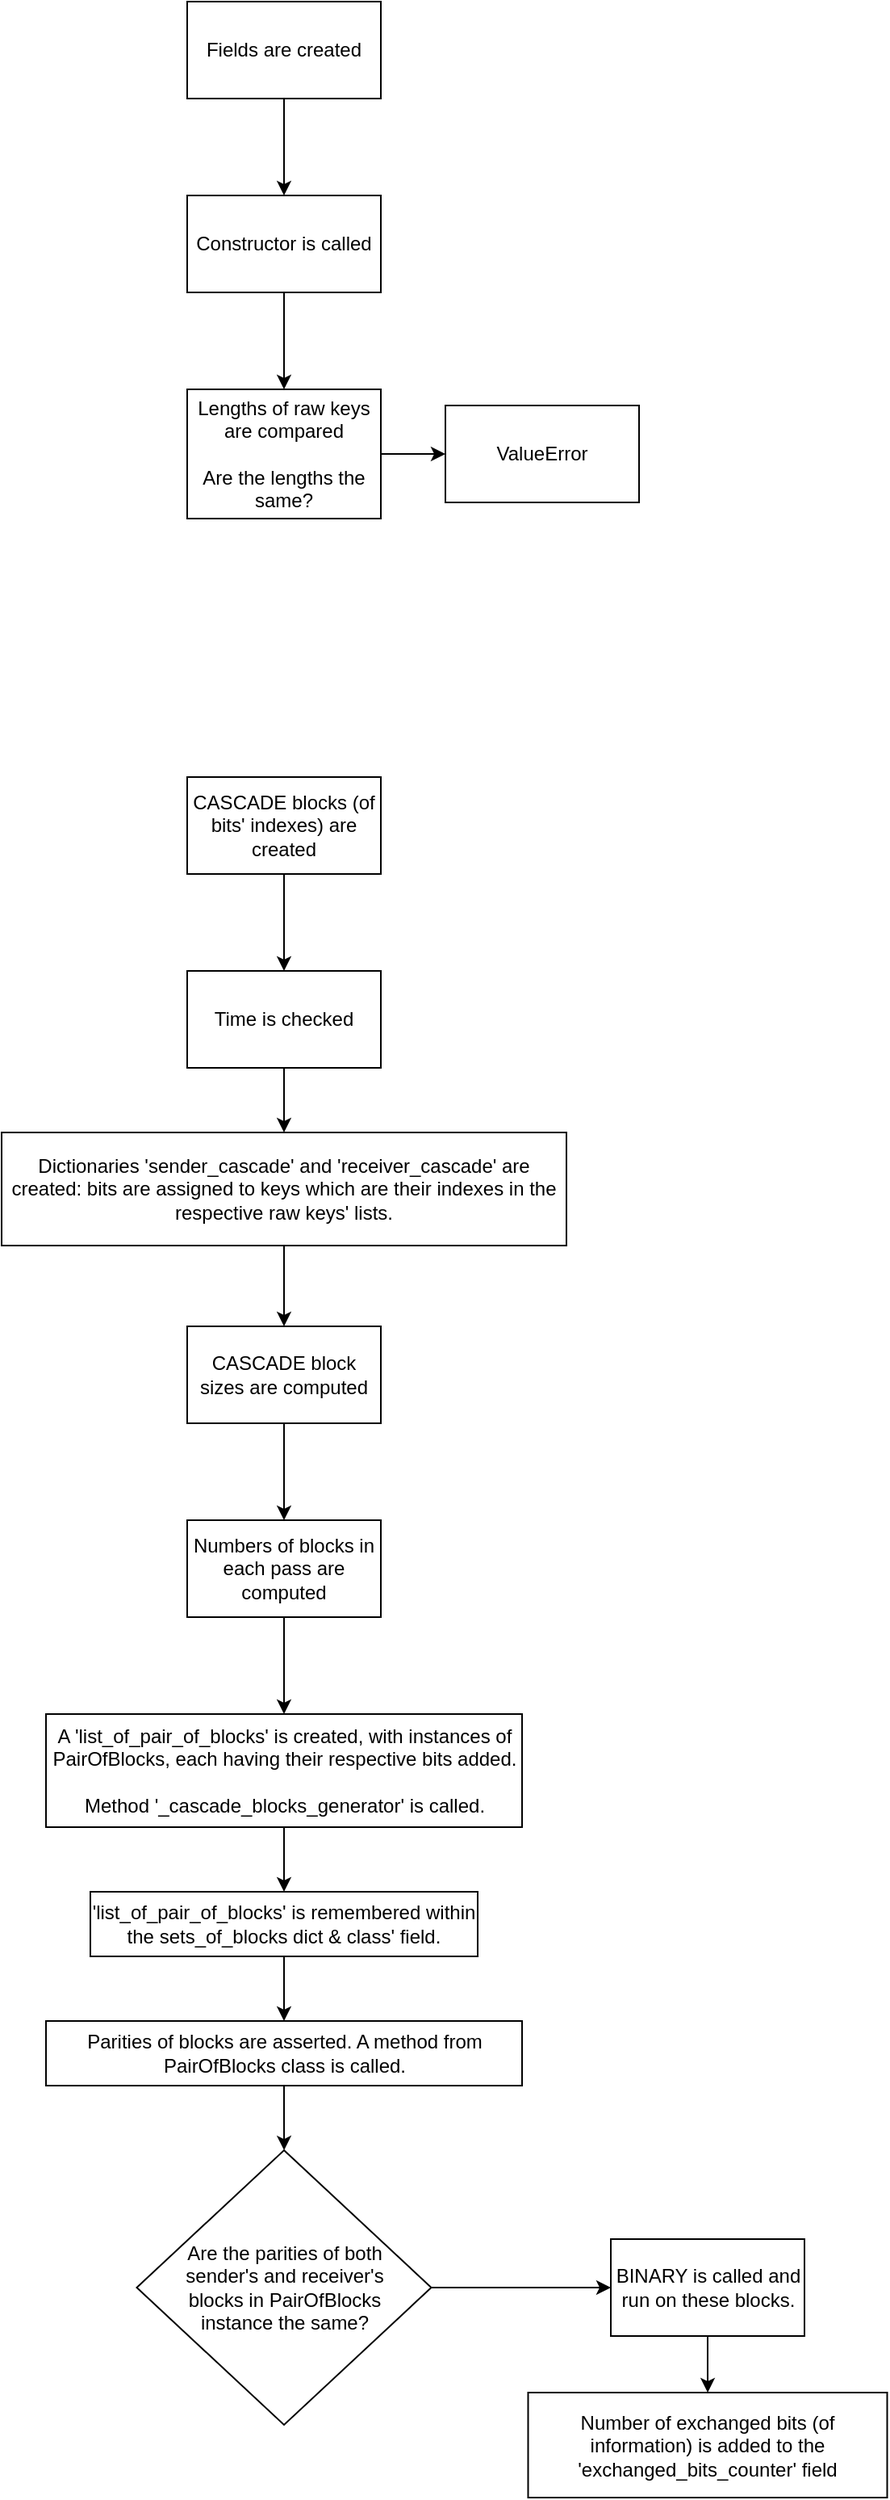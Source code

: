 <mxfile version="21.8.0" type="device">
  <diagram name="Strona-1" id="T4MhB9HTIy7TFqgteOYR">
    <mxGraphModel dx="1434" dy="738" grid="1" gridSize="10" guides="1" tooltips="1" connect="1" arrows="1" fold="1" page="1" pageScale="1" pageWidth="827" pageHeight="1169" math="0" shadow="0">
      <root>
        <mxCell id="0" />
        <mxCell id="1" parent="0" />
        <mxCell id="jFL4KmR-6IKBxNv1hkgq-6" value="" style="edgeStyle=orthogonalEdgeStyle;rounded=0;orthogonalLoop=1;jettySize=auto;html=1;" edge="1" parent="1" source="jFL4KmR-6IKBxNv1hkgq-1" target="jFL4KmR-6IKBxNv1hkgq-2">
          <mxGeometry relative="1" as="geometry" />
        </mxCell>
        <mxCell id="jFL4KmR-6IKBxNv1hkgq-1" value="Fields are created" style="rounded=0;whiteSpace=wrap;html=1;" vertex="1" parent="1">
          <mxGeometry x="155" y="60" width="120" height="60" as="geometry" />
        </mxCell>
        <mxCell id="jFL4KmR-6IKBxNv1hkgq-7" value="" style="edgeStyle=orthogonalEdgeStyle;rounded=0;orthogonalLoop=1;jettySize=auto;html=1;" edge="1" parent="1" source="jFL4KmR-6IKBxNv1hkgq-2" target="jFL4KmR-6IKBxNv1hkgq-3">
          <mxGeometry relative="1" as="geometry" />
        </mxCell>
        <mxCell id="jFL4KmR-6IKBxNv1hkgq-2" value="Constructor is called" style="rounded=0;whiteSpace=wrap;html=1;" vertex="1" parent="1">
          <mxGeometry x="155" y="180" width="120" height="60" as="geometry" />
        </mxCell>
        <mxCell id="jFL4KmR-6IKBxNv1hkgq-5" value="" style="edgeStyle=orthogonalEdgeStyle;rounded=0;orthogonalLoop=1;jettySize=auto;html=1;" edge="1" parent="1" source="jFL4KmR-6IKBxNv1hkgq-3" target="jFL4KmR-6IKBxNv1hkgq-4">
          <mxGeometry relative="1" as="geometry" />
        </mxCell>
        <mxCell id="jFL4KmR-6IKBxNv1hkgq-3" value="Lengths of raw keys are compared&lt;br&gt;&lt;br&gt;Are the lengths the same?" style="rounded=0;whiteSpace=wrap;html=1;" vertex="1" parent="1">
          <mxGeometry x="155" y="300" width="120" height="80" as="geometry" />
        </mxCell>
        <mxCell id="jFL4KmR-6IKBxNv1hkgq-4" value="ValueError" style="rounded=0;whiteSpace=wrap;html=1;" vertex="1" parent="1">
          <mxGeometry x="315" y="310" width="120" height="60" as="geometry" />
        </mxCell>
        <mxCell id="jFL4KmR-6IKBxNv1hkgq-19" value="" style="edgeStyle=orthogonalEdgeStyle;rounded=0;orthogonalLoop=1;jettySize=auto;html=1;" edge="1" parent="1" source="jFL4KmR-6IKBxNv1hkgq-8" target="jFL4KmR-6IKBxNv1hkgq-18">
          <mxGeometry relative="1" as="geometry" />
        </mxCell>
        <mxCell id="jFL4KmR-6IKBxNv1hkgq-8" value="CASCADE block sizes are computed" style="rounded=0;whiteSpace=wrap;html=1;" vertex="1" parent="1">
          <mxGeometry x="155" y="880" width="120" height="60" as="geometry" />
        </mxCell>
        <mxCell id="jFL4KmR-6IKBxNv1hkgq-15" value="" style="edgeStyle=orthogonalEdgeStyle;rounded=0;orthogonalLoop=1;jettySize=auto;html=1;" edge="1" parent="1" source="jFL4KmR-6IKBxNv1hkgq-9" target="jFL4KmR-6IKBxNv1hkgq-13">
          <mxGeometry relative="1" as="geometry" />
        </mxCell>
        <mxCell id="jFL4KmR-6IKBxNv1hkgq-9" value="CASCADE blocks (of bits&#39; indexes) are created" style="rounded=0;whiteSpace=wrap;html=1;" vertex="1" parent="1">
          <mxGeometry x="155" y="540" width="120" height="60" as="geometry" />
        </mxCell>
        <mxCell id="jFL4KmR-6IKBxNv1hkgq-16" value="" style="edgeStyle=orthogonalEdgeStyle;rounded=0;orthogonalLoop=1;jettySize=auto;html=1;" edge="1" parent="1" source="jFL4KmR-6IKBxNv1hkgq-13" target="jFL4KmR-6IKBxNv1hkgq-14">
          <mxGeometry relative="1" as="geometry" />
        </mxCell>
        <mxCell id="jFL4KmR-6IKBxNv1hkgq-13" value="Time is checked" style="rounded=0;whiteSpace=wrap;html=1;" vertex="1" parent="1">
          <mxGeometry x="155" y="660" width="120" height="60" as="geometry" />
        </mxCell>
        <mxCell id="jFL4KmR-6IKBxNv1hkgq-17" value="" style="edgeStyle=orthogonalEdgeStyle;rounded=0;orthogonalLoop=1;jettySize=auto;html=1;" edge="1" parent="1" source="jFL4KmR-6IKBxNv1hkgq-14" target="jFL4KmR-6IKBxNv1hkgq-8">
          <mxGeometry relative="1" as="geometry" />
        </mxCell>
        <mxCell id="jFL4KmR-6IKBxNv1hkgq-14" value="Dictionaries &#39;sender_cascade&#39; and &#39;&lt;span style=&quot;background-color: initial;&quot;&gt;receiver_cascade&#39; are created: bits are assigned to keys which are their indexes in the respective raw keys&#39; lists.&lt;/span&gt;" style="rounded=0;whiteSpace=wrap;html=1;" vertex="1" parent="1">
          <mxGeometry x="40" y="760" width="350" height="70" as="geometry" />
        </mxCell>
        <mxCell id="jFL4KmR-6IKBxNv1hkgq-21" value="" style="edgeStyle=orthogonalEdgeStyle;rounded=0;orthogonalLoop=1;jettySize=auto;html=1;" edge="1" parent="1" source="jFL4KmR-6IKBxNv1hkgq-18" target="jFL4KmR-6IKBxNv1hkgq-20">
          <mxGeometry relative="1" as="geometry" />
        </mxCell>
        <mxCell id="jFL4KmR-6IKBxNv1hkgq-18" value="Numbers of blocks in each pass are computed" style="rounded=0;whiteSpace=wrap;html=1;" vertex="1" parent="1">
          <mxGeometry x="155" y="1000" width="120" height="60" as="geometry" />
        </mxCell>
        <mxCell id="jFL4KmR-6IKBxNv1hkgq-23" value="" style="edgeStyle=orthogonalEdgeStyle;rounded=0;orthogonalLoop=1;jettySize=auto;html=1;" edge="1" parent="1" source="jFL4KmR-6IKBxNv1hkgq-20" target="jFL4KmR-6IKBxNv1hkgq-22">
          <mxGeometry relative="1" as="geometry" />
        </mxCell>
        <mxCell id="jFL4KmR-6IKBxNv1hkgq-20" value="A &#39;list_of_pair_of_blocks&#39; is created, with instances of PairOfBlocks, each having their respective bits added.&lt;br&gt;&lt;br&gt;Method &#39;_cascade_blocks_generator&#39; is called." style="rounded=0;whiteSpace=wrap;html=1;" vertex="1" parent="1">
          <mxGeometry x="67.5" y="1120" width="295" height="70" as="geometry" />
        </mxCell>
        <mxCell id="jFL4KmR-6IKBxNv1hkgq-26" value="" style="edgeStyle=orthogonalEdgeStyle;rounded=0;orthogonalLoop=1;jettySize=auto;html=1;" edge="1" parent="1" source="jFL4KmR-6IKBxNv1hkgq-22" target="jFL4KmR-6IKBxNv1hkgq-24">
          <mxGeometry relative="1" as="geometry" />
        </mxCell>
        <mxCell id="jFL4KmR-6IKBxNv1hkgq-22" value="&#39;list_of_pair_of_blocks&#39; is remembered within the sets_of_blocks dict &amp;amp; class&#39; field." style="rounded=0;whiteSpace=wrap;html=1;" vertex="1" parent="1">
          <mxGeometry x="95" y="1230" width="240" height="40" as="geometry" />
        </mxCell>
        <mxCell id="jFL4KmR-6IKBxNv1hkgq-28" value="" style="edgeStyle=orthogonalEdgeStyle;rounded=0;orthogonalLoop=1;jettySize=auto;html=1;" edge="1" parent="1" source="jFL4KmR-6IKBxNv1hkgq-24" target="jFL4KmR-6IKBxNv1hkgq-27">
          <mxGeometry relative="1" as="geometry" />
        </mxCell>
        <mxCell id="jFL4KmR-6IKBxNv1hkgq-24" value="Parities of blocks are asserted. A method from PairOfBlocks class is called." style="rounded=0;whiteSpace=wrap;html=1;" vertex="1" parent="1">
          <mxGeometry x="67.5" y="1310" width="295" height="40" as="geometry" />
        </mxCell>
        <mxCell id="jFL4KmR-6IKBxNv1hkgq-30" value="" style="edgeStyle=orthogonalEdgeStyle;rounded=0;orthogonalLoop=1;jettySize=auto;html=1;" edge="1" parent="1" source="jFL4KmR-6IKBxNv1hkgq-27" target="jFL4KmR-6IKBxNv1hkgq-29">
          <mxGeometry relative="1" as="geometry" />
        </mxCell>
        <mxCell id="jFL4KmR-6IKBxNv1hkgq-27" value="Are the parities of both &lt;br&gt;sender&#39;s and receiver&#39;s &lt;br&gt;blocks in PairOfBlocks &lt;br&gt;instance the same?" style="rhombus;whiteSpace=wrap;html=1;rounded=0;" vertex="1" parent="1">
          <mxGeometry x="123.75" y="1390" width="182.5" height="170" as="geometry" />
        </mxCell>
        <mxCell id="jFL4KmR-6IKBxNv1hkgq-34" value="" style="edgeStyle=orthogonalEdgeStyle;rounded=0;orthogonalLoop=1;jettySize=auto;html=1;" edge="1" parent="1" source="jFL4KmR-6IKBxNv1hkgq-29" target="jFL4KmR-6IKBxNv1hkgq-33">
          <mxGeometry relative="1" as="geometry" />
        </mxCell>
        <mxCell id="jFL4KmR-6IKBxNv1hkgq-29" value="BINARY is called and run on these blocks." style="whiteSpace=wrap;html=1;rounded=0;" vertex="1" parent="1">
          <mxGeometry x="417.5" y="1445" width="120" height="60" as="geometry" />
        </mxCell>
        <mxCell id="jFL4KmR-6IKBxNv1hkgq-33" value="Number of exchanged bits (of information) is added to the &#39;exchanged_bits_counter&#39; field" style="whiteSpace=wrap;html=1;rounded=0;" vertex="1" parent="1">
          <mxGeometry x="366.25" y="1540" width="222.5" height="65" as="geometry" />
        </mxCell>
      </root>
    </mxGraphModel>
  </diagram>
</mxfile>
